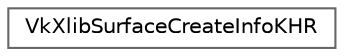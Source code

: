 digraph "类继承关系图"
{
 // LATEX_PDF_SIZE
  bgcolor="transparent";
  edge [fontname=Helvetica,fontsize=10,labelfontname=Helvetica,labelfontsize=10];
  node [fontname=Helvetica,fontsize=10,shape=box,height=0.2,width=0.4];
  rankdir="LR";
  Node0 [id="Node000000",label="VkXlibSurfaceCreateInfoKHR",height=0.2,width=0.4,color="grey40", fillcolor="white", style="filled",URL="$struct_vk_xlib_surface_create_info_k_h_r.html",tooltip=" "];
}
